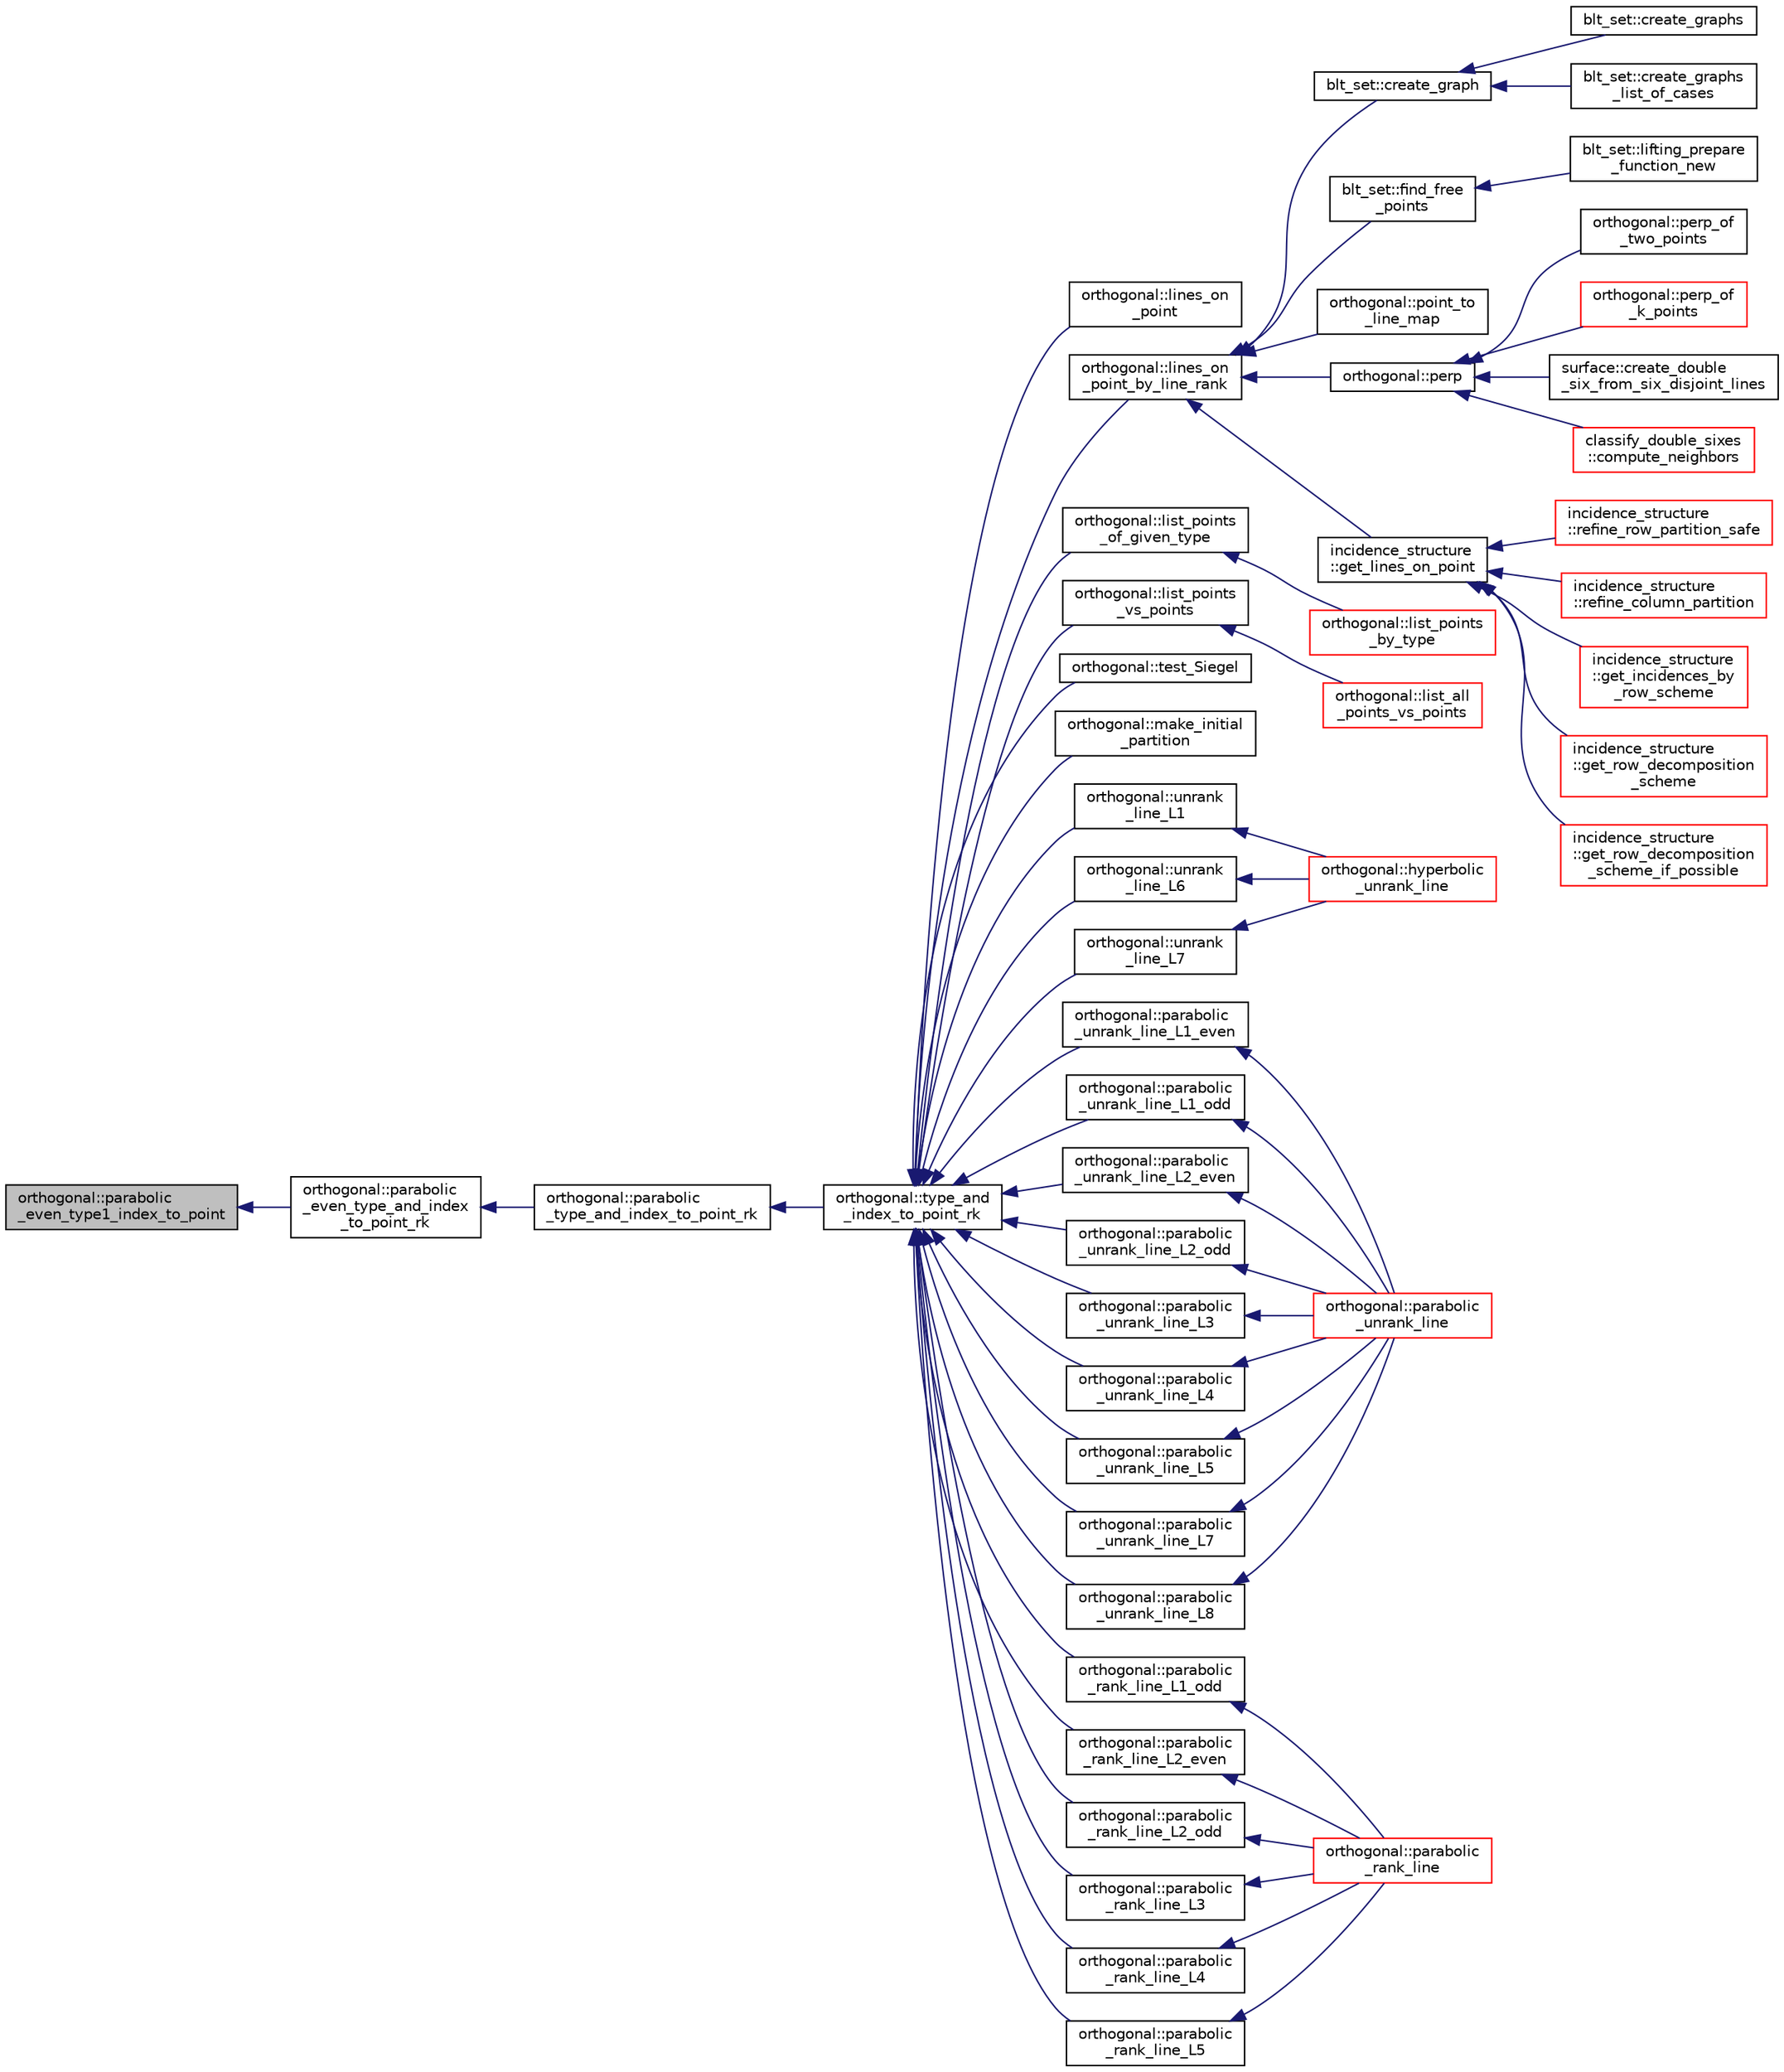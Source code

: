digraph "orthogonal::parabolic_even_type1_index_to_point"
{
  edge [fontname="Helvetica",fontsize="10",labelfontname="Helvetica",labelfontsize="10"];
  node [fontname="Helvetica",fontsize="10",shape=record];
  rankdir="LR";
  Node17838 [label="orthogonal::parabolic\l_even_type1_index_to_point",height=0.2,width=0.4,color="black", fillcolor="grey75", style="filled", fontcolor="black"];
  Node17838 -> Node17839 [dir="back",color="midnightblue",fontsize="10",style="solid",fontname="Helvetica"];
  Node17839 [label="orthogonal::parabolic\l_even_type_and_index\l_to_point_rk",height=0.2,width=0.4,color="black", fillcolor="white", style="filled",URL="$d7/daa/classorthogonal.html#af43894039e8c5a8039f52b93dfa3ff77"];
  Node17839 -> Node17840 [dir="back",color="midnightblue",fontsize="10",style="solid",fontname="Helvetica"];
  Node17840 [label="orthogonal::parabolic\l_type_and_index_to_point_rk",height=0.2,width=0.4,color="black", fillcolor="white", style="filled",URL="$d7/daa/classorthogonal.html#a67c316cf01b382762e6ac372f522d106"];
  Node17840 -> Node17841 [dir="back",color="midnightblue",fontsize="10",style="solid",fontname="Helvetica"];
  Node17841 [label="orthogonal::type_and\l_index_to_point_rk",height=0.2,width=0.4,color="black", fillcolor="white", style="filled",URL="$d7/daa/classorthogonal.html#a319ef460cdfe3247d336c3fb482901eb"];
  Node17841 -> Node17842 [dir="back",color="midnightblue",fontsize="10",style="solid",fontname="Helvetica"];
  Node17842 [label="orthogonal::lines_on\l_point",height=0.2,width=0.4,color="black", fillcolor="white", style="filled",URL="$d7/daa/classorthogonal.html#aa3249c7fddbc156af817fb274e41c914"];
  Node17841 -> Node17843 [dir="back",color="midnightblue",fontsize="10",style="solid",fontname="Helvetica"];
  Node17843 [label="orthogonal::lines_on\l_point_by_line_rank",height=0.2,width=0.4,color="black", fillcolor="white", style="filled",URL="$d7/daa/classorthogonal.html#adc21874b6da3cd3585c704994fb538aa"];
  Node17843 -> Node17844 [dir="back",color="midnightblue",fontsize="10",style="solid",fontname="Helvetica"];
  Node17844 [label="blt_set::create_graph",height=0.2,width=0.4,color="black", fillcolor="white", style="filled",URL="$d1/d3d/classblt__set.html#ae92249ece99ffbc92e93e49cd5d5dccf"];
  Node17844 -> Node17845 [dir="back",color="midnightblue",fontsize="10",style="solid",fontname="Helvetica"];
  Node17845 [label="blt_set::create_graphs",height=0.2,width=0.4,color="black", fillcolor="white", style="filled",URL="$d1/d3d/classblt__set.html#a3f1d4a8ed15875c47b327949f26a4533"];
  Node17844 -> Node17846 [dir="back",color="midnightblue",fontsize="10",style="solid",fontname="Helvetica"];
  Node17846 [label="blt_set::create_graphs\l_list_of_cases",height=0.2,width=0.4,color="black", fillcolor="white", style="filled",URL="$d1/d3d/classblt__set.html#a91ad531d4154bd887182dbd6121476f3"];
  Node17843 -> Node17847 [dir="back",color="midnightblue",fontsize="10",style="solid",fontname="Helvetica"];
  Node17847 [label="blt_set::find_free\l_points",height=0.2,width=0.4,color="black", fillcolor="white", style="filled",URL="$d1/d3d/classblt__set.html#a71f82dd3dc4a901ea2a0949d2f1af302"];
  Node17847 -> Node17848 [dir="back",color="midnightblue",fontsize="10",style="solid",fontname="Helvetica"];
  Node17848 [label="blt_set::lifting_prepare\l_function_new",height=0.2,width=0.4,color="black", fillcolor="white", style="filled",URL="$d1/d3d/classblt__set.html#a1314b7c0a3b78ba54c0f61a397d8afce"];
  Node17843 -> Node17849 [dir="back",color="midnightblue",fontsize="10",style="solid",fontname="Helvetica"];
  Node17849 [label="orthogonal::point_to\l_line_map",height=0.2,width=0.4,color="black", fillcolor="white", style="filled",URL="$d7/daa/classorthogonal.html#a1eae48671390d1c251303be93b45f9e4"];
  Node17843 -> Node17850 [dir="back",color="midnightblue",fontsize="10",style="solid",fontname="Helvetica"];
  Node17850 [label="orthogonal::perp",height=0.2,width=0.4,color="black", fillcolor="white", style="filled",URL="$d7/daa/classorthogonal.html#ae80e0fa8d1e8caddb9afbb466e3d3189"];
  Node17850 -> Node17851 [dir="back",color="midnightblue",fontsize="10",style="solid",fontname="Helvetica"];
  Node17851 [label="orthogonal::perp_of\l_two_points",height=0.2,width=0.4,color="black", fillcolor="white", style="filled",URL="$d7/daa/classorthogonal.html#a6a05fef2e61ed508bff66d6728c58ec0"];
  Node17850 -> Node17852 [dir="back",color="midnightblue",fontsize="10",style="solid",fontname="Helvetica"];
  Node17852 [label="orthogonal::perp_of\l_k_points",height=0.2,width=0.4,color="red", fillcolor="white", style="filled",URL="$d7/daa/classorthogonal.html#a6a92a4680dc76bb289141fc5c765f5fb"];
  Node17850 -> Node17879 [dir="back",color="midnightblue",fontsize="10",style="solid",fontname="Helvetica"];
  Node17879 [label="surface::create_double\l_six_from_six_disjoint_lines",height=0.2,width=0.4,color="black", fillcolor="white", style="filled",URL="$d5/d88/classsurface.html#a4c44f0a33d709edee71537547880dd87"];
  Node17850 -> Node17880 [dir="back",color="midnightblue",fontsize="10",style="solid",fontname="Helvetica"];
  Node17880 [label="classify_double_sixes\l::compute_neighbors",height=0.2,width=0.4,color="red", fillcolor="white", style="filled",URL="$dd/d23/classclassify__double__sixes.html#a675e241052c36c58063ddcfc06d209b2"];
  Node17843 -> Node17881 [dir="back",color="midnightblue",fontsize="10",style="solid",fontname="Helvetica"];
  Node17881 [label="incidence_structure\l::get_lines_on_point",height=0.2,width=0.4,color="black", fillcolor="white", style="filled",URL="$da/d8a/classincidence__structure.html#a09148fd9478525b4a65c8e44833d1861"];
  Node17881 -> Node17882 [dir="back",color="midnightblue",fontsize="10",style="solid",fontname="Helvetica"];
  Node17882 [label="incidence_structure\l::refine_row_partition_safe",height=0.2,width=0.4,color="red", fillcolor="white", style="filled",URL="$da/d8a/classincidence__structure.html#ae84b2dc0f1a0cd1f9acfadcae21e3745"];
  Node17881 -> Node17904 [dir="back",color="midnightblue",fontsize="10",style="solid",fontname="Helvetica"];
  Node17904 [label="incidence_structure\l::refine_column_partition",height=0.2,width=0.4,color="red", fillcolor="white", style="filled",URL="$da/d8a/classincidence__structure.html#ac262f307c1531d67496129dc7890cda4"];
  Node17881 -> Node17909 [dir="back",color="midnightblue",fontsize="10",style="solid",fontname="Helvetica"];
  Node17909 [label="incidence_structure\l::get_incidences_by\l_row_scheme",height=0.2,width=0.4,color="red", fillcolor="white", style="filled",URL="$da/d8a/classincidence__structure.html#addab249e03244133841bd793389c792c"];
  Node17881 -> Node17913 [dir="back",color="midnightblue",fontsize="10",style="solid",fontname="Helvetica"];
  Node17913 [label="incidence_structure\l::get_row_decomposition\l_scheme",height=0.2,width=0.4,color="red", fillcolor="white", style="filled",URL="$da/d8a/classincidence__structure.html#aa0ad04253ba8e75bb15900ee8b01c9aa"];
  Node17881 -> Node17924 [dir="back",color="midnightblue",fontsize="10",style="solid",fontname="Helvetica"];
  Node17924 [label="incidence_structure\l::get_row_decomposition\l_scheme_if_possible",height=0.2,width=0.4,color="red", fillcolor="white", style="filled",URL="$da/d8a/classincidence__structure.html#ac93d2a6419b0fca3f25f101c5f08caf5"];
  Node17841 -> Node17926 [dir="back",color="midnightblue",fontsize="10",style="solid",fontname="Helvetica"];
  Node17926 [label="orthogonal::list_points\l_of_given_type",height=0.2,width=0.4,color="black", fillcolor="white", style="filled",URL="$d7/daa/classorthogonal.html#a80ded28f55a2191d5a5ec5fe9ee1a4c7"];
  Node17926 -> Node17927 [dir="back",color="midnightblue",fontsize="10",style="solid",fontname="Helvetica"];
  Node17927 [label="orthogonal::list_points\l_by_type",height=0.2,width=0.4,color="red", fillcolor="white", style="filled",URL="$d7/daa/classorthogonal.html#a078981d509c626c1cdad322ab94c697c"];
  Node17841 -> Node17932 [dir="back",color="midnightblue",fontsize="10",style="solid",fontname="Helvetica"];
  Node17932 [label="orthogonal::list_points\l_vs_points",height=0.2,width=0.4,color="black", fillcolor="white", style="filled",URL="$d7/daa/classorthogonal.html#a80258158dfa1470b42e9036b07c7dfbb"];
  Node17932 -> Node17933 [dir="back",color="midnightblue",fontsize="10",style="solid",fontname="Helvetica"];
  Node17933 [label="orthogonal::list_all\l_points_vs_points",height=0.2,width=0.4,color="red", fillcolor="white", style="filled",URL="$d7/daa/classorthogonal.html#aa896de1a55608e15b02df00777ac7ccb"];
  Node17841 -> Node17934 [dir="back",color="midnightblue",fontsize="10",style="solid",fontname="Helvetica"];
  Node17934 [label="orthogonal::test_Siegel",height=0.2,width=0.4,color="black", fillcolor="white", style="filled",URL="$d7/daa/classorthogonal.html#ad6d248c572d92abe41416065addd4a69"];
  Node17841 -> Node17935 [dir="back",color="midnightblue",fontsize="10",style="solid",fontname="Helvetica"];
  Node17935 [label="orthogonal::make_initial\l_partition",height=0.2,width=0.4,color="black", fillcolor="white", style="filled",URL="$d7/daa/classorthogonal.html#aea1837aaf362511a7a9c61b931374f58"];
  Node17841 -> Node17936 [dir="back",color="midnightblue",fontsize="10",style="solid",fontname="Helvetica"];
  Node17936 [label="orthogonal::unrank\l_line_L1",height=0.2,width=0.4,color="black", fillcolor="white", style="filled",URL="$d7/daa/classorthogonal.html#aca204928ad9c6c2d9e9afe2ea5af6d60"];
  Node17936 -> Node17937 [dir="back",color="midnightblue",fontsize="10",style="solid",fontname="Helvetica"];
  Node17937 [label="orthogonal::hyperbolic\l_unrank_line",height=0.2,width=0.4,color="red", fillcolor="white", style="filled",URL="$d7/daa/classorthogonal.html#a94952194cdcc478feb676e97e2e272f2"];
  Node17841 -> Node18162 [dir="back",color="midnightblue",fontsize="10",style="solid",fontname="Helvetica"];
  Node18162 [label="orthogonal::unrank\l_line_L6",height=0.2,width=0.4,color="black", fillcolor="white", style="filled",URL="$d7/daa/classorthogonal.html#a91145776fc4185d7277ddf019064f7ea"];
  Node18162 -> Node17937 [dir="back",color="midnightblue",fontsize="10",style="solid",fontname="Helvetica"];
  Node17841 -> Node18163 [dir="back",color="midnightblue",fontsize="10",style="solid",fontname="Helvetica"];
  Node18163 [label="orthogonal::unrank\l_line_L7",height=0.2,width=0.4,color="black", fillcolor="white", style="filled",URL="$d7/daa/classorthogonal.html#a6dbd5481e532a8f7232acded49f5c05e"];
  Node18163 -> Node17937 [dir="back",color="midnightblue",fontsize="10",style="solid",fontname="Helvetica"];
  Node17841 -> Node18164 [dir="back",color="midnightblue",fontsize="10",style="solid",fontname="Helvetica"];
  Node18164 [label="orthogonal::parabolic\l_unrank_line_L1_even",height=0.2,width=0.4,color="black", fillcolor="white", style="filled",URL="$d7/daa/classorthogonal.html#a83a57c7023d5a61881d39f00f7717d8b"];
  Node18164 -> Node18165 [dir="back",color="midnightblue",fontsize="10",style="solid",fontname="Helvetica"];
  Node18165 [label="orthogonal::parabolic\l_unrank_line",height=0.2,width=0.4,color="red", fillcolor="white", style="filled",URL="$d7/daa/classorthogonal.html#a449cc51a62e11b8699befe951b0f8a4c"];
  Node17841 -> Node18167 [dir="back",color="midnightblue",fontsize="10",style="solid",fontname="Helvetica"];
  Node18167 [label="orthogonal::parabolic\l_unrank_line_L1_odd",height=0.2,width=0.4,color="black", fillcolor="white", style="filled",URL="$d7/daa/classorthogonal.html#af59966fe1bb32196deaafbe6849fdeb1"];
  Node18167 -> Node18165 [dir="back",color="midnightblue",fontsize="10",style="solid",fontname="Helvetica"];
  Node17841 -> Node18168 [dir="back",color="midnightblue",fontsize="10",style="solid",fontname="Helvetica"];
  Node18168 [label="orthogonal::parabolic\l_rank_line_L1_odd",height=0.2,width=0.4,color="black", fillcolor="white", style="filled",URL="$d7/daa/classorthogonal.html#aab93abadf848b0a5d72b367f155cd7e4"];
  Node18168 -> Node18169 [dir="back",color="midnightblue",fontsize="10",style="solid",fontname="Helvetica"];
  Node18169 [label="orthogonal::parabolic\l_rank_line",height=0.2,width=0.4,color="red", fillcolor="white", style="filled",URL="$d7/daa/classorthogonal.html#a7df334ceca90bc5b90c56354dbaf45c9"];
  Node17841 -> Node18174 [dir="back",color="midnightblue",fontsize="10",style="solid",fontname="Helvetica"];
  Node18174 [label="orthogonal::parabolic\l_unrank_line_L2_even",height=0.2,width=0.4,color="black", fillcolor="white", style="filled",URL="$d7/daa/classorthogonal.html#a57a7ad0d16ea67c0636c9f179eeed5d1"];
  Node18174 -> Node18165 [dir="back",color="midnightblue",fontsize="10",style="solid",fontname="Helvetica"];
  Node17841 -> Node18175 [dir="back",color="midnightblue",fontsize="10",style="solid",fontname="Helvetica"];
  Node18175 [label="orthogonal::parabolic\l_unrank_line_L2_odd",height=0.2,width=0.4,color="black", fillcolor="white", style="filled",URL="$d7/daa/classorthogonal.html#a9ab8a29daee27c60803e2bf5026a9a9e"];
  Node18175 -> Node18165 [dir="back",color="midnightblue",fontsize="10",style="solid",fontname="Helvetica"];
  Node17841 -> Node18176 [dir="back",color="midnightblue",fontsize="10",style="solid",fontname="Helvetica"];
  Node18176 [label="orthogonal::parabolic\l_rank_line_L2_even",height=0.2,width=0.4,color="black", fillcolor="white", style="filled",URL="$d7/daa/classorthogonal.html#ad884e741520104066da699b1133deeb0"];
  Node18176 -> Node18169 [dir="back",color="midnightblue",fontsize="10",style="solid",fontname="Helvetica"];
  Node17841 -> Node18177 [dir="back",color="midnightblue",fontsize="10",style="solid",fontname="Helvetica"];
  Node18177 [label="orthogonal::parabolic\l_rank_line_L2_odd",height=0.2,width=0.4,color="black", fillcolor="white", style="filled",URL="$d7/daa/classorthogonal.html#a87ddd814e99966b82e69a1041307074f"];
  Node18177 -> Node18169 [dir="back",color="midnightblue",fontsize="10",style="solid",fontname="Helvetica"];
  Node17841 -> Node18178 [dir="back",color="midnightblue",fontsize="10",style="solid",fontname="Helvetica"];
  Node18178 [label="orthogonal::parabolic\l_unrank_line_L3",height=0.2,width=0.4,color="black", fillcolor="white", style="filled",URL="$d7/daa/classorthogonal.html#ae1edfba289a03ed4d383514c2b0dc4b7"];
  Node18178 -> Node18165 [dir="back",color="midnightblue",fontsize="10",style="solid",fontname="Helvetica"];
  Node17841 -> Node18179 [dir="back",color="midnightblue",fontsize="10",style="solid",fontname="Helvetica"];
  Node18179 [label="orthogonal::parabolic\l_rank_line_L3",height=0.2,width=0.4,color="black", fillcolor="white", style="filled",URL="$d7/daa/classorthogonal.html#afea1a02e2b439b28127cfa2a782da8c9"];
  Node18179 -> Node18169 [dir="back",color="midnightblue",fontsize="10",style="solid",fontname="Helvetica"];
  Node17841 -> Node18180 [dir="back",color="midnightblue",fontsize="10",style="solid",fontname="Helvetica"];
  Node18180 [label="orthogonal::parabolic\l_unrank_line_L4",height=0.2,width=0.4,color="black", fillcolor="white", style="filled",URL="$d7/daa/classorthogonal.html#a6a30b6c7f59498ad8c7f2bec7c78d2ff"];
  Node18180 -> Node18165 [dir="back",color="midnightblue",fontsize="10",style="solid",fontname="Helvetica"];
  Node17841 -> Node18181 [dir="back",color="midnightblue",fontsize="10",style="solid",fontname="Helvetica"];
  Node18181 [label="orthogonal::parabolic\l_rank_line_L4",height=0.2,width=0.4,color="black", fillcolor="white", style="filled",URL="$d7/daa/classorthogonal.html#a9e693d30c0ade825f389feec38ea83b2"];
  Node18181 -> Node18169 [dir="back",color="midnightblue",fontsize="10",style="solid",fontname="Helvetica"];
  Node17841 -> Node18182 [dir="back",color="midnightblue",fontsize="10",style="solid",fontname="Helvetica"];
  Node18182 [label="orthogonal::parabolic\l_unrank_line_L5",height=0.2,width=0.4,color="black", fillcolor="white", style="filled",URL="$d7/daa/classorthogonal.html#a77831b97ebbbc5d8103c5e7e0edfeb9b"];
  Node18182 -> Node18165 [dir="back",color="midnightblue",fontsize="10",style="solid",fontname="Helvetica"];
  Node17841 -> Node18183 [dir="back",color="midnightblue",fontsize="10",style="solid",fontname="Helvetica"];
  Node18183 [label="orthogonal::parabolic\l_rank_line_L5",height=0.2,width=0.4,color="black", fillcolor="white", style="filled",URL="$d7/daa/classorthogonal.html#ab9ff5dd42f31a297d03c559a4934a950"];
  Node18183 -> Node18169 [dir="back",color="midnightblue",fontsize="10",style="solid",fontname="Helvetica"];
  Node17841 -> Node18184 [dir="back",color="midnightblue",fontsize="10",style="solid",fontname="Helvetica"];
  Node18184 [label="orthogonal::parabolic\l_unrank_line_L7",height=0.2,width=0.4,color="black", fillcolor="white", style="filled",URL="$d7/daa/classorthogonal.html#af37feffb93b694bd8b9f5ff5f8bdd4eb"];
  Node18184 -> Node18165 [dir="back",color="midnightblue",fontsize="10",style="solid",fontname="Helvetica"];
  Node17841 -> Node18185 [dir="back",color="midnightblue",fontsize="10",style="solid",fontname="Helvetica"];
  Node18185 [label="orthogonal::parabolic\l_unrank_line_L8",height=0.2,width=0.4,color="black", fillcolor="white", style="filled",URL="$d7/daa/classorthogonal.html#a97e23bbc8eb995d6ee0dba00f2b0d34f"];
  Node18185 -> Node18165 [dir="back",color="midnightblue",fontsize="10",style="solid",fontname="Helvetica"];
}
